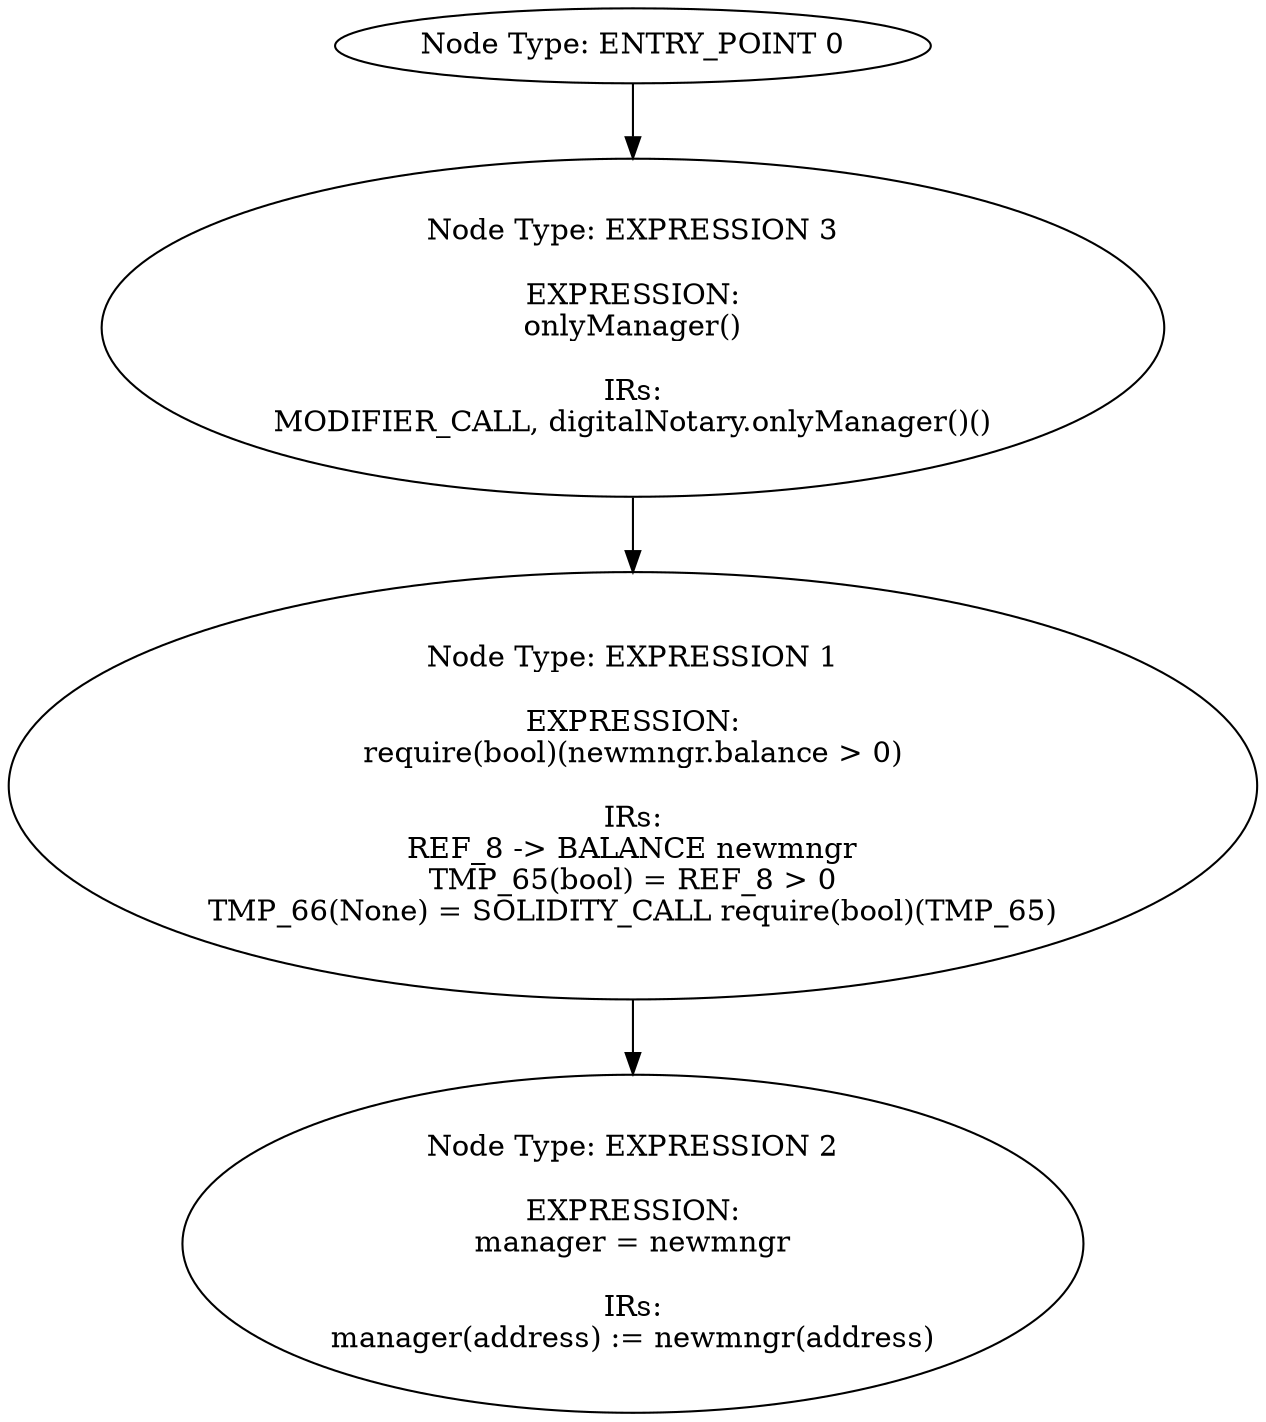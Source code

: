 digraph{
0[label="Node Type: ENTRY_POINT 0
"];
0->3;
1[label="Node Type: EXPRESSION 1

EXPRESSION:
require(bool)(newmngr.balance > 0)

IRs:
REF_8 -> BALANCE newmngr
TMP_65(bool) = REF_8 > 0
TMP_66(None) = SOLIDITY_CALL require(bool)(TMP_65)"];
1->2;
2[label="Node Type: EXPRESSION 2

EXPRESSION:
manager = newmngr

IRs:
manager(address) := newmngr(address)"];
3[label="Node Type: EXPRESSION 3

EXPRESSION:
onlyManager()

IRs:
MODIFIER_CALL, digitalNotary.onlyManager()()"];
3->1;
}
